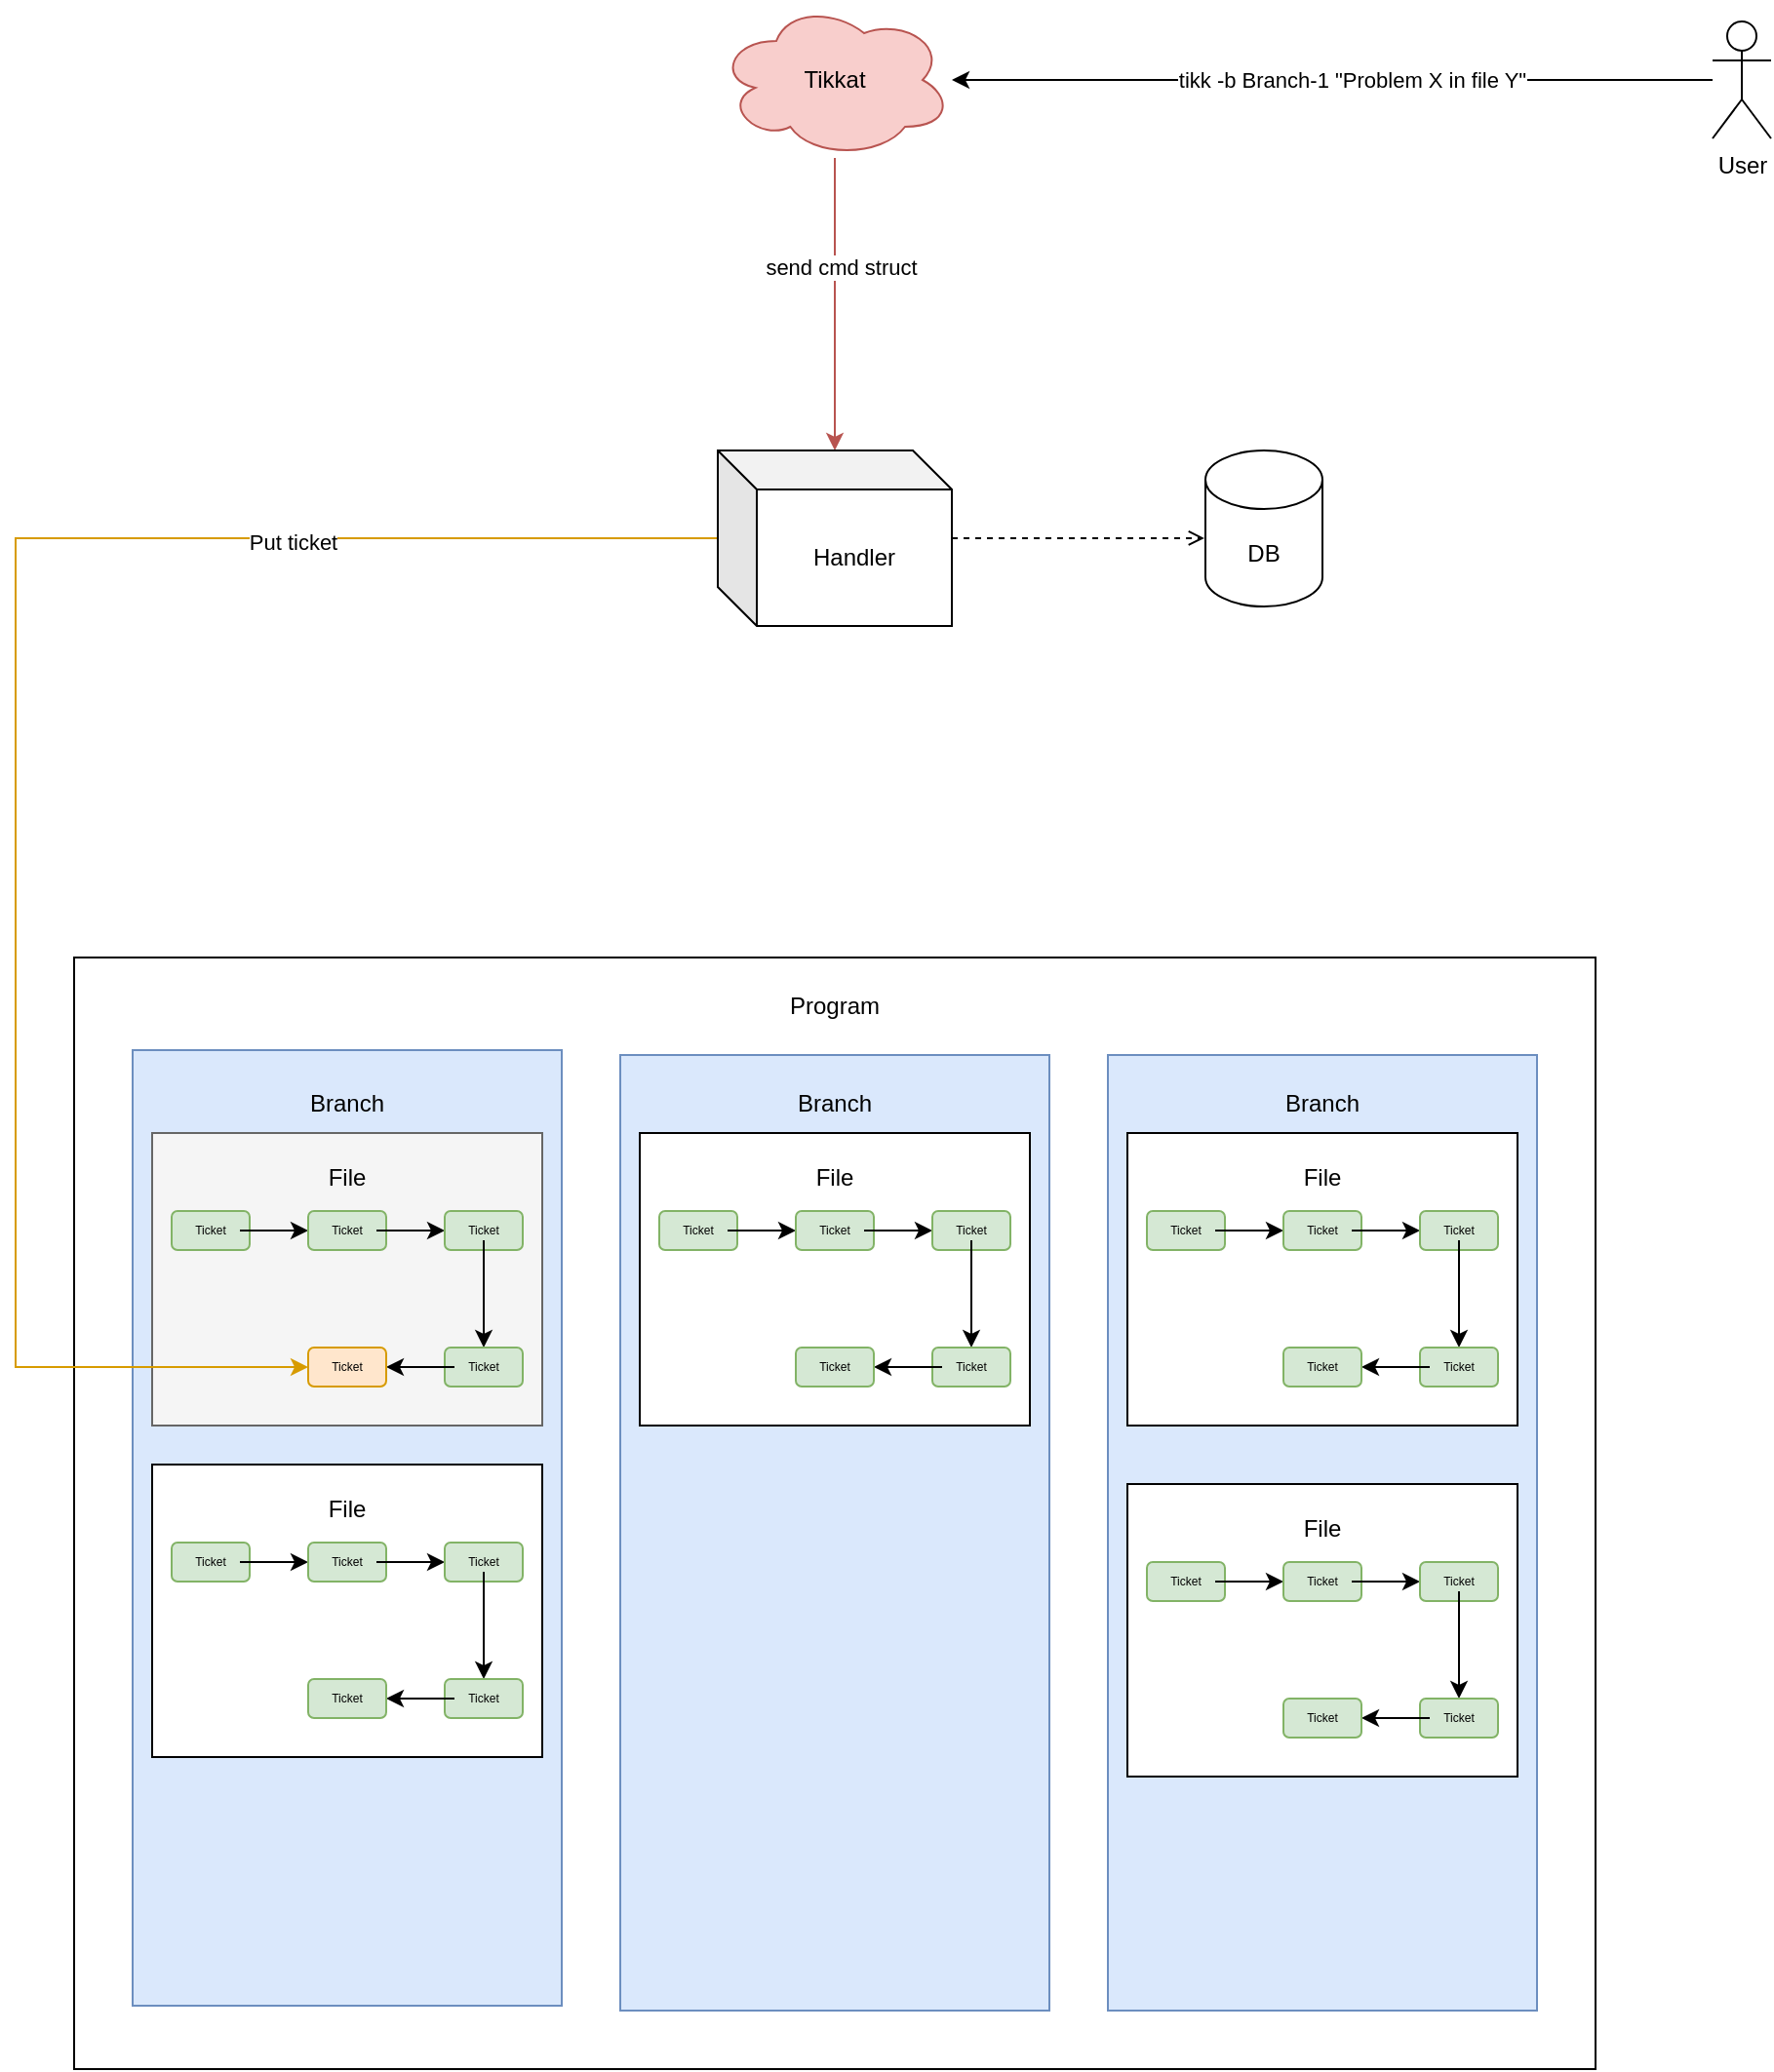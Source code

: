 <mxfile version="23.1.5" type="github">
  <diagram name="Página-1" id="MjYakeXHeJXZvlCBwQWo">
    <mxGraphModel dx="2390" dy="2427" grid="1" gridSize="10" guides="1" tooltips="1" connect="1" arrows="1" fold="1" page="1" pageScale="1" pageWidth="827" pageHeight="1169" math="0" shadow="0">
      <root>
        <mxCell id="0" />
        <mxCell id="1" parent="0" />
        <mxCell id="TjpsCxPV2xhsYt3LEjeR-2" value="" style="rounded=0;whiteSpace=wrap;html=1;glass=0;shadow=0;movable=0;resizable=0;rotatable=0;deletable=0;editable=0;locked=1;connectable=0;" vertex="1" parent="1">
          <mxGeometry x="100" y="-170" width="780" height="570" as="geometry" />
        </mxCell>
        <mxCell id="TjpsCxPV2xhsYt3LEjeR-1" value="Program" style="text;html=1;align=center;verticalAlign=middle;whiteSpace=wrap;rounded=0;movable=0;resizable=0;rotatable=0;deletable=0;editable=0;locked=1;connectable=0;" vertex="1" parent="1">
          <mxGeometry x="460" y="-160" width="60" height="30" as="geometry" />
        </mxCell>
        <mxCell id="TjpsCxPV2xhsYt3LEjeR-4" value="" style="rounded=0;whiteSpace=wrap;html=1;fillColor=#dae8fc;strokeColor=#6c8ebf;movable=0;resizable=0;rotatable=0;deletable=0;editable=0;locked=1;connectable=0;" vertex="1" parent="1">
          <mxGeometry x="130" y="-122.5" width="220" height="490" as="geometry" />
        </mxCell>
        <mxCell id="TjpsCxPV2xhsYt3LEjeR-5" value="" style="rounded=0;whiteSpace=wrap;html=1;fillColor=#dae8fc;strokeColor=#6c8ebf;movable=0;resizable=0;rotatable=0;deletable=0;editable=0;locked=1;connectable=0;" vertex="1" parent="1">
          <mxGeometry x="380" y="-120" width="220" height="490" as="geometry" />
        </mxCell>
        <mxCell id="TjpsCxPV2xhsYt3LEjeR-6" value="" style="rounded=0;whiteSpace=wrap;html=1;fillColor=#dae8fc;strokeColor=#6c8ebf;movable=0;resizable=0;rotatable=0;deletable=0;editable=0;locked=1;connectable=0;" vertex="1" parent="1">
          <mxGeometry x="630" y="-120" width="220" height="490" as="geometry" />
        </mxCell>
        <mxCell id="TjpsCxPV2xhsYt3LEjeR-7" value="Branch" style="text;html=1;align=center;verticalAlign=middle;whiteSpace=wrap;rounded=0;movable=0;resizable=0;rotatable=0;deletable=0;editable=0;locked=1;connectable=0;" vertex="1" parent="1">
          <mxGeometry x="210" y="-110" width="60" height="30" as="geometry" />
        </mxCell>
        <mxCell id="TjpsCxPV2xhsYt3LEjeR-8" value="Branch" style="text;html=1;align=center;verticalAlign=middle;whiteSpace=wrap;rounded=0;movable=0;resizable=0;rotatable=0;deletable=0;editable=0;locked=1;connectable=0;" vertex="1" parent="1">
          <mxGeometry x="460" y="-110" width="60" height="30" as="geometry" />
        </mxCell>
        <mxCell id="TjpsCxPV2xhsYt3LEjeR-20" value="" style="rounded=0;whiteSpace=wrap;html=1;movable=0;resizable=0;rotatable=0;deletable=0;editable=0;locked=1;connectable=0;" vertex="1" parent="1">
          <mxGeometry x="140" y="-80" width="200" height="150" as="geometry" />
        </mxCell>
        <mxCell id="TjpsCxPV2xhsYt3LEjeR-9" value="Branch" style="text;html=1;align=center;verticalAlign=middle;whiteSpace=wrap;rounded=0;movable=0;resizable=0;rotatable=0;deletable=0;editable=0;locked=1;connectable=0;" vertex="1" parent="1">
          <mxGeometry x="710" y="-110" width="60" height="30" as="geometry" />
        </mxCell>
        <mxCell id="TjpsCxPV2xhsYt3LEjeR-10" value="" style="rounded=1;whiteSpace=wrap;html=1;fillColor=#d5e8d4;strokeColor=#82b366;movable=0;resizable=0;rotatable=0;deletable=0;editable=0;locked=1;connectable=0;" vertex="1" parent="1">
          <mxGeometry x="150" y="-40" width="40" height="20" as="geometry" />
        </mxCell>
        <mxCell id="TjpsCxPV2xhsYt3LEjeR-24" style="edgeStyle=orthogonalEdgeStyle;rounded=0;orthogonalLoop=1;jettySize=auto;html=1;entryX=0;entryY=0.5;entryDx=0;entryDy=0;movable=0;resizable=0;rotatable=0;deletable=0;editable=0;locked=1;connectable=0;" edge="1" parent="1" source="TjpsCxPV2xhsYt3LEjeR-11" target="TjpsCxPV2xhsYt3LEjeR-12">
          <mxGeometry relative="1" as="geometry" />
        </mxCell>
        <mxCell id="TjpsCxPV2xhsYt3LEjeR-11" value="Ticket" style="text;html=1;align=center;verticalAlign=middle;whiteSpace=wrap;rounded=0;fontSize=6;movable=0;resizable=0;rotatable=0;deletable=0;editable=0;locked=1;connectable=0;" vertex="1" parent="1">
          <mxGeometry x="155" y="-35" width="30" height="10" as="geometry" />
        </mxCell>
        <mxCell id="TjpsCxPV2xhsYt3LEjeR-12" value="" style="rounded=1;whiteSpace=wrap;html=1;fillColor=#d5e8d4;strokeColor=#82b366;movable=0;resizable=0;rotatable=0;deletable=0;editable=0;locked=1;connectable=0;" vertex="1" parent="1">
          <mxGeometry x="220" y="-40" width="40" height="20" as="geometry" />
        </mxCell>
        <mxCell id="TjpsCxPV2xhsYt3LEjeR-27" style="edgeStyle=orthogonalEdgeStyle;rounded=0;orthogonalLoop=1;jettySize=auto;html=1;entryX=0;entryY=0.5;entryDx=0;entryDy=0;movable=0;resizable=0;rotatable=0;deletable=0;editable=0;locked=1;connectable=0;" edge="1" parent="1" source="TjpsCxPV2xhsYt3LEjeR-13" target="TjpsCxPV2xhsYt3LEjeR-14">
          <mxGeometry relative="1" as="geometry" />
        </mxCell>
        <mxCell id="TjpsCxPV2xhsYt3LEjeR-13" value="Ticket" style="text;html=1;align=center;verticalAlign=middle;whiteSpace=wrap;rounded=0;fontSize=6;movable=0;resizable=0;rotatable=0;deletable=0;editable=0;locked=1;connectable=0;" vertex="1" parent="1">
          <mxGeometry x="225" y="-35" width="30" height="10" as="geometry" />
        </mxCell>
        <mxCell id="TjpsCxPV2xhsYt3LEjeR-14" value="" style="rounded=1;whiteSpace=wrap;html=1;fillColor=#d5e8d4;strokeColor=#82b366;movable=0;resizable=0;rotatable=0;deletable=0;editable=0;locked=1;connectable=0;" vertex="1" parent="1">
          <mxGeometry x="290" y="-40" width="40" height="20" as="geometry" />
        </mxCell>
        <mxCell id="TjpsCxPV2xhsYt3LEjeR-28" style="edgeStyle=orthogonalEdgeStyle;rounded=0;orthogonalLoop=1;jettySize=auto;html=1;entryX=0.5;entryY=0;entryDx=0;entryDy=0;movable=0;resizable=0;rotatable=0;deletable=0;editable=0;locked=1;connectable=0;" edge="1" parent="1" source="TjpsCxPV2xhsYt3LEjeR-15" target="TjpsCxPV2xhsYt3LEjeR-16">
          <mxGeometry relative="1" as="geometry" />
        </mxCell>
        <mxCell id="TjpsCxPV2xhsYt3LEjeR-15" value="Ticket" style="text;html=1;align=center;verticalAlign=middle;whiteSpace=wrap;rounded=0;fontSize=6;movable=0;resizable=0;rotatable=0;deletable=0;editable=0;locked=1;connectable=0;" vertex="1" parent="1">
          <mxGeometry x="295" y="-35" width="30" height="10" as="geometry" />
        </mxCell>
        <mxCell id="TjpsCxPV2xhsYt3LEjeR-16" value="" style="rounded=1;whiteSpace=wrap;html=1;fillColor=#d5e8d4;strokeColor=#82b366;movable=0;resizable=0;rotatable=0;deletable=0;editable=0;locked=1;connectable=0;" vertex="1" parent="1">
          <mxGeometry x="290" y="30" width="40" height="20" as="geometry" />
        </mxCell>
        <mxCell id="TjpsCxPV2xhsYt3LEjeR-29" style="edgeStyle=orthogonalEdgeStyle;rounded=0;orthogonalLoop=1;jettySize=auto;html=1;entryX=1;entryY=0.5;entryDx=0;entryDy=0;movable=0;resizable=0;rotatable=0;deletable=0;editable=0;locked=1;connectable=0;" edge="1" parent="1" source="TjpsCxPV2xhsYt3LEjeR-17" target="TjpsCxPV2xhsYt3LEjeR-18">
          <mxGeometry relative="1" as="geometry" />
        </mxCell>
        <mxCell id="TjpsCxPV2xhsYt3LEjeR-17" value="Ticket" style="text;html=1;align=center;verticalAlign=middle;whiteSpace=wrap;rounded=0;fontSize=6;movable=0;resizable=0;rotatable=0;deletable=0;editable=0;locked=1;connectable=0;" vertex="1" parent="1">
          <mxGeometry x="295" y="35" width="30" height="10" as="geometry" />
        </mxCell>
        <mxCell id="TjpsCxPV2xhsYt3LEjeR-18" value="" style="rounded=1;whiteSpace=wrap;html=1;fillColor=#d5e8d4;strokeColor=#82b366;movable=0;resizable=0;rotatable=0;deletable=0;editable=0;locked=1;connectable=0;" vertex="1" parent="1">
          <mxGeometry x="220" y="30" width="40" height="20" as="geometry" />
        </mxCell>
        <mxCell id="TjpsCxPV2xhsYt3LEjeR-19" value="Ticket" style="text;html=1;align=center;verticalAlign=middle;whiteSpace=wrap;rounded=0;fontSize=6;movable=0;resizable=0;rotatable=0;deletable=0;editable=0;locked=1;connectable=0;" vertex="1" parent="1">
          <mxGeometry x="225" y="35" width="30" height="10" as="geometry" />
        </mxCell>
        <mxCell id="TjpsCxPV2xhsYt3LEjeR-22" value="File" style="text;html=1;align=center;verticalAlign=middle;whiteSpace=wrap;rounded=0;movable=0;resizable=0;rotatable=0;deletable=0;editable=0;locked=1;connectable=0;" vertex="1" parent="1">
          <mxGeometry x="215" y="-70" width="50" height="25" as="geometry" />
        </mxCell>
        <mxCell id="TjpsCxPV2xhsYt3LEjeR-30" value="" style="rounded=0;whiteSpace=wrap;html=1;movable=1;resizable=1;rotatable=1;deletable=1;editable=1;locked=0;connectable=1;fillColor=#f5f5f5;fontColor=#333333;strokeColor=#666666;" vertex="1" parent="1">
          <mxGeometry x="140" y="-80" width="200" height="150" as="geometry" />
        </mxCell>
        <mxCell id="TjpsCxPV2xhsYt3LEjeR-31" value="" style="rounded=1;whiteSpace=wrap;html=1;fillColor=#d5e8d4;strokeColor=#82b366;movable=0;resizable=0;rotatable=0;deletable=0;editable=0;locked=1;connectable=0;" vertex="1" parent="1">
          <mxGeometry x="150" y="-40" width="40" height="20" as="geometry" />
        </mxCell>
        <mxCell id="TjpsCxPV2xhsYt3LEjeR-32" style="edgeStyle=orthogonalEdgeStyle;rounded=0;orthogonalLoop=1;jettySize=auto;html=1;entryX=0;entryY=0.5;entryDx=0;entryDy=0;movable=0;resizable=0;rotatable=0;deletable=0;editable=0;locked=1;connectable=0;" edge="1" parent="1" source="TjpsCxPV2xhsYt3LEjeR-33" target="TjpsCxPV2xhsYt3LEjeR-34">
          <mxGeometry relative="1" as="geometry" />
        </mxCell>
        <mxCell id="TjpsCxPV2xhsYt3LEjeR-33" value="Ticket" style="text;html=1;align=center;verticalAlign=middle;whiteSpace=wrap;rounded=0;fontSize=6;movable=0;resizable=0;rotatable=0;deletable=0;editable=0;locked=1;connectable=0;" vertex="1" parent="1">
          <mxGeometry x="155" y="-35" width="30" height="10" as="geometry" />
        </mxCell>
        <mxCell id="TjpsCxPV2xhsYt3LEjeR-34" value="" style="rounded=1;whiteSpace=wrap;html=1;fillColor=#d5e8d4;strokeColor=#82b366;movable=0;resizable=0;rotatable=0;deletable=0;editable=0;locked=1;connectable=0;" vertex="1" parent="1">
          <mxGeometry x="220" y="-40" width="40" height="20" as="geometry" />
        </mxCell>
        <mxCell id="TjpsCxPV2xhsYt3LEjeR-35" style="edgeStyle=orthogonalEdgeStyle;rounded=0;orthogonalLoop=1;jettySize=auto;html=1;entryX=0;entryY=0.5;entryDx=0;entryDy=0;movable=0;resizable=0;rotatable=0;deletable=0;editable=0;locked=1;connectable=0;" edge="1" parent="1" source="TjpsCxPV2xhsYt3LEjeR-36" target="TjpsCxPV2xhsYt3LEjeR-37">
          <mxGeometry relative="1" as="geometry" />
        </mxCell>
        <mxCell id="TjpsCxPV2xhsYt3LEjeR-36" value="Ticket" style="text;html=1;align=center;verticalAlign=middle;whiteSpace=wrap;rounded=0;fontSize=6;movable=0;resizable=0;rotatable=0;deletable=0;editable=0;locked=1;connectable=0;" vertex="1" parent="1">
          <mxGeometry x="225" y="-35" width="30" height="10" as="geometry" />
        </mxCell>
        <mxCell id="TjpsCxPV2xhsYt3LEjeR-37" value="" style="rounded=1;whiteSpace=wrap;html=1;fillColor=#d5e8d4;strokeColor=#82b366;movable=0;resizable=0;rotatable=0;deletable=0;editable=0;locked=1;connectable=0;" vertex="1" parent="1">
          <mxGeometry x="290" y="-40" width="40" height="20" as="geometry" />
        </mxCell>
        <mxCell id="TjpsCxPV2xhsYt3LEjeR-38" style="edgeStyle=orthogonalEdgeStyle;rounded=0;orthogonalLoop=1;jettySize=auto;html=1;entryX=0.5;entryY=0;entryDx=0;entryDy=0;movable=0;resizable=0;rotatable=0;deletable=0;editable=0;locked=1;connectable=0;" edge="1" parent="1" source="TjpsCxPV2xhsYt3LEjeR-39" target="TjpsCxPV2xhsYt3LEjeR-40">
          <mxGeometry relative="1" as="geometry" />
        </mxCell>
        <mxCell id="TjpsCxPV2xhsYt3LEjeR-39" value="Ticket" style="text;html=1;align=center;verticalAlign=middle;whiteSpace=wrap;rounded=0;fontSize=6;movable=0;resizable=0;rotatable=0;deletable=0;editable=0;locked=1;connectable=0;" vertex="1" parent="1">
          <mxGeometry x="295" y="-35" width="30" height="10" as="geometry" />
        </mxCell>
        <mxCell id="TjpsCxPV2xhsYt3LEjeR-40" value="" style="rounded=1;whiteSpace=wrap;html=1;fillColor=#d5e8d4;strokeColor=#82b366;movable=0;resizable=0;rotatable=0;deletable=0;editable=0;locked=1;connectable=0;" vertex="1" parent="1">
          <mxGeometry x="290" y="30" width="40" height="20" as="geometry" />
        </mxCell>
        <mxCell id="TjpsCxPV2xhsYt3LEjeR-41" style="edgeStyle=orthogonalEdgeStyle;rounded=0;orthogonalLoop=1;jettySize=auto;html=1;entryX=1;entryY=0.5;entryDx=0;entryDy=0;movable=0;resizable=0;rotatable=0;deletable=0;editable=0;locked=1;connectable=0;" edge="1" parent="1" source="TjpsCxPV2xhsYt3LEjeR-42" target="TjpsCxPV2xhsYt3LEjeR-43">
          <mxGeometry relative="1" as="geometry" />
        </mxCell>
        <mxCell id="TjpsCxPV2xhsYt3LEjeR-42" value="Ticket" style="text;html=1;align=center;verticalAlign=middle;whiteSpace=wrap;rounded=0;fontSize=6;movable=0;resizable=0;rotatable=0;deletable=0;editable=0;locked=1;connectable=0;" vertex="1" parent="1">
          <mxGeometry x="295" y="35" width="30" height="10" as="geometry" />
        </mxCell>
        <mxCell id="TjpsCxPV2xhsYt3LEjeR-43" value="" style="rounded=1;whiteSpace=wrap;html=1;fillColor=#ffe6cc;strokeColor=#d79b00;movable=1;resizable=1;rotatable=1;deletable=1;editable=1;locked=0;connectable=1;" vertex="1" parent="1">
          <mxGeometry x="220" y="30" width="40" height="20" as="geometry" />
        </mxCell>
        <mxCell id="TjpsCxPV2xhsYt3LEjeR-44" value="Ticket" style="text;html=1;align=center;verticalAlign=middle;whiteSpace=wrap;rounded=0;fontSize=6;movable=0;resizable=0;rotatable=0;deletable=0;editable=0;locked=1;connectable=0;" vertex="1" parent="1">
          <mxGeometry x="225" y="35" width="30" height="10" as="geometry" />
        </mxCell>
        <mxCell id="TjpsCxPV2xhsYt3LEjeR-45" value="File" style="text;html=1;align=center;verticalAlign=middle;whiteSpace=wrap;rounded=0;movable=0;resizable=0;rotatable=0;deletable=0;editable=0;locked=1;connectable=0;" vertex="1" parent="1">
          <mxGeometry x="215" y="-70" width="50" height="25" as="geometry" />
        </mxCell>
        <mxCell id="TjpsCxPV2xhsYt3LEjeR-46" value="" style="rounded=0;whiteSpace=wrap;html=1;movable=0;resizable=0;rotatable=0;deletable=0;editable=0;locked=1;connectable=0;" vertex="1" parent="1">
          <mxGeometry x="140" y="90" width="200" height="150" as="geometry" />
        </mxCell>
        <mxCell id="TjpsCxPV2xhsYt3LEjeR-47" value="" style="rounded=1;whiteSpace=wrap;html=1;fillColor=#d5e8d4;strokeColor=#82b366;movable=0;resizable=0;rotatable=0;deletable=0;editable=0;locked=1;connectable=0;" vertex="1" parent="1">
          <mxGeometry x="150" y="130" width="40" height="20" as="geometry" />
        </mxCell>
        <mxCell id="TjpsCxPV2xhsYt3LEjeR-48" style="edgeStyle=orthogonalEdgeStyle;rounded=0;orthogonalLoop=1;jettySize=auto;html=1;entryX=0;entryY=0.5;entryDx=0;entryDy=0;movable=0;resizable=0;rotatable=0;deletable=0;editable=0;locked=1;connectable=0;" edge="1" parent="1" source="TjpsCxPV2xhsYt3LEjeR-49" target="TjpsCxPV2xhsYt3LEjeR-50">
          <mxGeometry relative="1" as="geometry" />
        </mxCell>
        <mxCell id="TjpsCxPV2xhsYt3LEjeR-49" value="Ticket" style="text;html=1;align=center;verticalAlign=middle;whiteSpace=wrap;rounded=0;fontSize=6;movable=0;resizable=0;rotatable=0;deletable=0;editable=0;locked=1;connectable=0;" vertex="1" parent="1">
          <mxGeometry x="155" y="135" width="30" height="10" as="geometry" />
        </mxCell>
        <mxCell id="TjpsCxPV2xhsYt3LEjeR-50" value="" style="rounded=1;whiteSpace=wrap;html=1;fillColor=#d5e8d4;strokeColor=#82b366;movable=0;resizable=0;rotatable=0;deletable=0;editable=0;locked=1;connectable=0;" vertex="1" parent="1">
          <mxGeometry x="220" y="130" width="40" height="20" as="geometry" />
        </mxCell>
        <mxCell id="TjpsCxPV2xhsYt3LEjeR-51" style="edgeStyle=orthogonalEdgeStyle;rounded=0;orthogonalLoop=1;jettySize=auto;html=1;entryX=0;entryY=0.5;entryDx=0;entryDy=0;movable=0;resizable=0;rotatable=0;deletable=0;editable=0;locked=1;connectable=0;" edge="1" parent="1" source="TjpsCxPV2xhsYt3LEjeR-52" target="TjpsCxPV2xhsYt3LEjeR-53">
          <mxGeometry relative="1" as="geometry" />
        </mxCell>
        <mxCell id="TjpsCxPV2xhsYt3LEjeR-52" value="Ticket" style="text;html=1;align=center;verticalAlign=middle;whiteSpace=wrap;rounded=0;fontSize=6;movable=0;resizable=0;rotatable=0;deletable=0;editable=0;locked=1;connectable=0;" vertex="1" parent="1">
          <mxGeometry x="225" y="135" width="30" height="10" as="geometry" />
        </mxCell>
        <mxCell id="TjpsCxPV2xhsYt3LEjeR-53" value="" style="rounded=1;whiteSpace=wrap;html=1;fillColor=#d5e8d4;strokeColor=#82b366;movable=0;resizable=0;rotatable=0;deletable=0;editable=0;locked=1;connectable=0;" vertex="1" parent="1">
          <mxGeometry x="290" y="130" width="40" height="20" as="geometry" />
        </mxCell>
        <mxCell id="TjpsCxPV2xhsYt3LEjeR-54" style="edgeStyle=orthogonalEdgeStyle;rounded=0;orthogonalLoop=1;jettySize=auto;html=1;entryX=0.5;entryY=0;entryDx=0;entryDy=0;movable=0;resizable=0;rotatable=0;deletable=0;editable=0;locked=1;connectable=0;" edge="1" parent="1" source="TjpsCxPV2xhsYt3LEjeR-55" target="TjpsCxPV2xhsYt3LEjeR-56">
          <mxGeometry relative="1" as="geometry" />
        </mxCell>
        <mxCell id="TjpsCxPV2xhsYt3LEjeR-55" value="Ticket" style="text;html=1;align=center;verticalAlign=middle;whiteSpace=wrap;rounded=0;fontSize=6;movable=0;resizable=0;rotatable=0;deletable=0;editable=0;locked=1;connectable=0;" vertex="1" parent="1">
          <mxGeometry x="295" y="135" width="30" height="10" as="geometry" />
        </mxCell>
        <mxCell id="TjpsCxPV2xhsYt3LEjeR-56" value="" style="rounded=1;whiteSpace=wrap;html=1;fillColor=#d5e8d4;strokeColor=#82b366;movable=0;resizable=0;rotatable=0;deletable=0;editable=0;locked=1;connectable=0;" vertex="1" parent="1">
          <mxGeometry x="290" y="200" width="40" height="20" as="geometry" />
        </mxCell>
        <mxCell id="TjpsCxPV2xhsYt3LEjeR-57" style="edgeStyle=orthogonalEdgeStyle;rounded=0;orthogonalLoop=1;jettySize=auto;html=1;entryX=1;entryY=0.5;entryDx=0;entryDy=0;movable=0;resizable=0;rotatable=0;deletable=0;editable=0;locked=1;connectable=0;" edge="1" parent="1" source="TjpsCxPV2xhsYt3LEjeR-58" target="TjpsCxPV2xhsYt3LEjeR-59">
          <mxGeometry relative="1" as="geometry" />
        </mxCell>
        <mxCell id="TjpsCxPV2xhsYt3LEjeR-58" value="Ticket" style="text;html=1;align=center;verticalAlign=middle;whiteSpace=wrap;rounded=0;fontSize=6;movable=0;resizable=0;rotatable=0;deletable=0;editable=0;locked=1;connectable=0;" vertex="1" parent="1">
          <mxGeometry x="295" y="205" width="30" height="10" as="geometry" />
        </mxCell>
        <mxCell id="TjpsCxPV2xhsYt3LEjeR-59" value="" style="rounded=1;whiteSpace=wrap;html=1;fillColor=#d5e8d4;strokeColor=#82b366;movable=0;resizable=0;rotatable=0;deletable=0;editable=0;locked=1;connectable=0;" vertex="1" parent="1">
          <mxGeometry x="220" y="200" width="40" height="20" as="geometry" />
        </mxCell>
        <mxCell id="TjpsCxPV2xhsYt3LEjeR-60" value="Ticket" style="text;html=1;align=center;verticalAlign=middle;whiteSpace=wrap;rounded=0;fontSize=6;movable=0;resizable=0;rotatable=0;deletable=0;editable=0;locked=1;connectable=0;" vertex="1" parent="1">
          <mxGeometry x="225" y="205" width="30" height="10" as="geometry" />
        </mxCell>
        <mxCell id="TjpsCxPV2xhsYt3LEjeR-61" value="File" style="text;html=1;align=center;verticalAlign=middle;whiteSpace=wrap;rounded=0;movable=0;resizable=0;rotatable=0;deletable=0;editable=0;locked=1;connectable=0;" vertex="1" parent="1">
          <mxGeometry x="215" y="100" width="50" height="25" as="geometry" />
        </mxCell>
        <mxCell id="TjpsCxPV2xhsYt3LEjeR-62" value="" style="rounded=0;whiteSpace=wrap;html=1;movable=0;resizable=0;rotatable=0;deletable=0;editable=0;locked=1;connectable=0;" vertex="1" parent="1">
          <mxGeometry x="390" y="-80" width="200" height="150" as="geometry" />
        </mxCell>
        <mxCell id="TjpsCxPV2xhsYt3LEjeR-63" value="" style="rounded=1;whiteSpace=wrap;html=1;fillColor=#d5e8d4;strokeColor=#82b366;movable=0;resizable=0;rotatable=0;deletable=0;editable=0;locked=1;connectable=0;" vertex="1" parent="1">
          <mxGeometry x="400" y="-40" width="40" height="20" as="geometry" />
        </mxCell>
        <mxCell id="TjpsCxPV2xhsYt3LEjeR-64" style="edgeStyle=orthogonalEdgeStyle;rounded=0;orthogonalLoop=1;jettySize=auto;html=1;entryX=0;entryY=0.5;entryDx=0;entryDy=0;movable=0;resizable=0;rotatable=0;deletable=0;editable=0;locked=1;connectable=0;" edge="1" parent="1" source="TjpsCxPV2xhsYt3LEjeR-65" target="TjpsCxPV2xhsYt3LEjeR-66">
          <mxGeometry relative="1" as="geometry" />
        </mxCell>
        <mxCell id="TjpsCxPV2xhsYt3LEjeR-65" value="Ticket" style="text;html=1;align=center;verticalAlign=middle;whiteSpace=wrap;rounded=0;fontSize=6;movable=0;resizable=0;rotatable=0;deletable=0;editable=0;locked=1;connectable=0;" vertex="1" parent="1">
          <mxGeometry x="405" y="-35" width="30" height="10" as="geometry" />
        </mxCell>
        <mxCell id="TjpsCxPV2xhsYt3LEjeR-66" value="" style="rounded=1;whiteSpace=wrap;html=1;fillColor=#d5e8d4;strokeColor=#82b366;movable=0;resizable=0;rotatable=0;deletable=0;editable=0;locked=1;connectable=0;" vertex="1" parent="1">
          <mxGeometry x="470" y="-40" width="40" height="20" as="geometry" />
        </mxCell>
        <mxCell id="TjpsCxPV2xhsYt3LEjeR-67" style="edgeStyle=orthogonalEdgeStyle;rounded=0;orthogonalLoop=1;jettySize=auto;html=1;entryX=0;entryY=0.5;entryDx=0;entryDy=0;movable=0;resizable=0;rotatable=0;deletable=0;editable=0;locked=1;connectable=0;" edge="1" parent="1" source="TjpsCxPV2xhsYt3LEjeR-68" target="TjpsCxPV2xhsYt3LEjeR-69">
          <mxGeometry relative="1" as="geometry" />
        </mxCell>
        <mxCell id="TjpsCxPV2xhsYt3LEjeR-68" value="Ticket" style="text;html=1;align=center;verticalAlign=middle;whiteSpace=wrap;rounded=0;fontSize=6;movable=0;resizable=0;rotatable=0;deletable=0;editable=0;locked=1;connectable=0;" vertex="1" parent="1">
          <mxGeometry x="475" y="-35" width="30" height="10" as="geometry" />
        </mxCell>
        <mxCell id="TjpsCxPV2xhsYt3LEjeR-69" value="" style="rounded=1;whiteSpace=wrap;html=1;fillColor=#d5e8d4;strokeColor=#82b366;movable=0;resizable=0;rotatable=0;deletable=0;editable=0;locked=1;connectable=0;" vertex="1" parent="1">
          <mxGeometry x="540" y="-40" width="40" height="20" as="geometry" />
        </mxCell>
        <mxCell id="TjpsCxPV2xhsYt3LEjeR-70" style="edgeStyle=orthogonalEdgeStyle;rounded=0;orthogonalLoop=1;jettySize=auto;html=1;entryX=0.5;entryY=0;entryDx=0;entryDy=0;movable=0;resizable=0;rotatable=0;deletable=0;editable=0;locked=1;connectable=0;" edge="1" parent="1" source="TjpsCxPV2xhsYt3LEjeR-71" target="TjpsCxPV2xhsYt3LEjeR-72">
          <mxGeometry relative="1" as="geometry" />
        </mxCell>
        <mxCell id="TjpsCxPV2xhsYt3LEjeR-71" value="Ticket" style="text;html=1;align=center;verticalAlign=middle;whiteSpace=wrap;rounded=0;fontSize=6;movable=0;resizable=0;rotatable=0;deletable=0;editable=0;locked=1;connectable=0;" vertex="1" parent="1">
          <mxGeometry x="545" y="-35" width="30" height="10" as="geometry" />
        </mxCell>
        <mxCell id="TjpsCxPV2xhsYt3LEjeR-72" value="" style="rounded=1;whiteSpace=wrap;html=1;fillColor=#d5e8d4;strokeColor=#82b366;movable=0;resizable=0;rotatable=0;deletable=0;editable=0;locked=1;connectable=0;" vertex="1" parent="1">
          <mxGeometry x="540" y="30" width="40" height="20" as="geometry" />
        </mxCell>
        <mxCell id="TjpsCxPV2xhsYt3LEjeR-73" style="edgeStyle=orthogonalEdgeStyle;rounded=0;orthogonalLoop=1;jettySize=auto;html=1;entryX=1;entryY=0.5;entryDx=0;entryDy=0;movable=0;resizable=0;rotatable=0;deletable=0;editable=0;locked=1;connectable=0;" edge="1" parent="1" source="TjpsCxPV2xhsYt3LEjeR-74" target="TjpsCxPV2xhsYt3LEjeR-75">
          <mxGeometry relative="1" as="geometry" />
        </mxCell>
        <mxCell id="TjpsCxPV2xhsYt3LEjeR-74" value="Ticket" style="text;html=1;align=center;verticalAlign=middle;whiteSpace=wrap;rounded=0;fontSize=6;movable=0;resizable=0;rotatable=0;deletable=0;editable=0;locked=1;connectable=0;" vertex="1" parent="1">
          <mxGeometry x="545" y="35" width="30" height="10" as="geometry" />
        </mxCell>
        <mxCell id="TjpsCxPV2xhsYt3LEjeR-75" value="" style="rounded=1;whiteSpace=wrap;html=1;fillColor=#d5e8d4;strokeColor=#82b366;movable=0;resizable=0;rotatable=0;deletable=0;editable=0;locked=1;connectable=0;" vertex="1" parent="1">
          <mxGeometry x="470" y="30" width="40" height="20" as="geometry" />
        </mxCell>
        <mxCell id="TjpsCxPV2xhsYt3LEjeR-76" value="Ticket" style="text;html=1;align=center;verticalAlign=middle;whiteSpace=wrap;rounded=0;fontSize=6;movable=0;resizable=0;rotatable=0;deletable=0;editable=0;locked=1;connectable=0;" vertex="1" parent="1">
          <mxGeometry x="475" y="35" width="30" height="10" as="geometry" />
        </mxCell>
        <mxCell id="TjpsCxPV2xhsYt3LEjeR-77" value="File" style="text;html=1;align=center;verticalAlign=middle;whiteSpace=wrap;rounded=0;movable=0;resizable=0;rotatable=0;deletable=0;editable=0;locked=1;connectable=0;" vertex="1" parent="1">
          <mxGeometry x="465" y="-70" width="50" height="25" as="geometry" />
        </mxCell>
        <mxCell id="TjpsCxPV2xhsYt3LEjeR-78" value="" style="rounded=0;whiteSpace=wrap;html=1;movable=0;resizable=0;rotatable=0;deletable=0;editable=0;locked=1;connectable=0;" vertex="1" parent="1">
          <mxGeometry x="640" y="-80" width="200" height="150" as="geometry" />
        </mxCell>
        <mxCell id="TjpsCxPV2xhsYt3LEjeR-79" value="" style="rounded=1;whiteSpace=wrap;html=1;fillColor=#d5e8d4;strokeColor=#82b366;movable=0;resizable=0;rotatable=0;deletable=0;editable=0;locked=1;connectable=0;" vertex="1" parent="1">
          <mxGeometry x="650" y="-40" width="40" height="20" as="geometry" />
        </mxCell>
        <mxCell id="TjpsCxPV2xhsYt3LEjeR-80" style="edgeStyle=orthogonalEdgeStyle;rounded=0;orthogonalLoop=1;jettySize=auto;html=1;entryX=0;entryY=0.5;entryDx=0;entryDy=0;movable=0;resizable=0;rotatable=0;deletable=0;editable=0;locked=1;connectable=0;" edge="1" parent="1" source="TjpsCxPV2xhsYt3LEjeR-81" target="TjpsCxPV2xhsYt3LEjeR-82">
          <mxGeometry relative="1" as="geometry" />
        </mxCell>
        <mxCell id="TjpsCxPV2xhsYt3LEjeR-81" value="Ticket" style="text;html=1;align=center;verticalAlign=middle;whiteSpace=wrap;rounded=0;fontSize=6;movable=0;resizable=0;rotatable=0;deletable=0;editable=0;locked=1;connectable=0;" vertex="1" parent="1">
          <mxGeometry x="655" y="-35" width="30" height="10" as="geometry" />
        </mxCell>
        <mxCell id="TjpsCxPV2xhsYt3LEjeR-82" value="" style="rounded=1;whiteSpace=wrap;html=1;fillColor=#d5e8d4;strokeColor=#82b366;movable=0;resizable=0;rotatable=0;deletable=0;editable=0;locked=1;connectable=0;" vertex="1" parent="1">
          <mxGeometry x="720" y="-40" width="40" height="20" as="geometry" />
        </mxCell>
        <mxCell id="TjpsCxPV2xhsYt3LEjeR-83" style="edgeStyle=orthogonalEdgeStyle;rounded=0;orthogonalLoop=1;jettySize=auto;html=1;entryX=0;entryY=0.5;entryDx=0;entryDy=0;movable=0;resizable=0;rotatable=0;deletable=0;editable=0;locked=1;connectable=0;" edge="1" parent="1" source="TjpsCxPV2xhsYt3LEjeR-84" target="TjpsCxPV2xhsYt3LEjeR-85">
          <mxGeometry relative="1" as="geometry" />
        </mxCell>
        <mxCell id="TjpsCxPV2xhsYt3LEjeR-84" value="Ticket" style="text;html=1;align=center;verticalAlign=middle;whiteSpace=wrap;rounded=0;fontSize=6;movable=0;resizable=0;rotatable=0;deletable=0;editable=0;locked=1;connectable=0;" vertex="1" parent="1">
          <mxGeometry x="725" y="-35" width="30" height="10" as="geometry" />
        </mxCell>
        <mxCell id="TjpsCxPV2xhsYt3LEjeR-85" value="" style="rounded=1;whiteSpace=wrap;html=1;fillColor=#d5e8d4;strokeColor=#82b366;movable=0;resizable=0;rotatable=0;deletable=0;editable=0;locked=1;connectable=0;" vertex="1" parent="1">
          <mxGeometry x="790" y="-40" width="40" height="20" as="geometry" />
        </mxCell>
        <mxCell id="TjpsCxPV2xhsYt3LEjeR-86" style="edgeStyle=orthogonalEdgeStyle;rounded=0;orthogonalLoop=1;jettySize=auto;html=1;entryX=0.5;entryY=0;entryDx=0;entryDy=0;movable=0;resizable=0;rotatable=0;deletable=0;editable=0;locked=1;connectable=0;" edge="1" parent="1" source="TjpsCxPV2xhsYt3LEjeR-87" target="TjpsCxPV2xhsYt3LEjeR-88">
          <mxGeometry relative="1" as="geometry" />
        </mxCell>
        <mxCell id="TjpsCxPV2xhsYt3LEjeR-87" value="Ticket" style="text;html=1;align=center;verticalAlign=middle;whiteSpace=wrap;rounded=0;fontSize=6;movable=0;resizable=0;rotatable=0;deletable=0;editable=0;locked=1;connectable=0;" vertex="1" parent="1">
          <mxGeometry x="795" y="-35" width="30" height="10" as="geometry" />
        </mxCell>
        <mxCell id="TjpsCxPV2xhsYt3LEjeR-88" value="" style="rounded=1;whiteSpace=wrap;html=1;fillColor=#d5e8d4;strokeColor=#82b366;movable=0;resizable=0;rotatable=0;deletable=0;editable=0;locked=1;connectable=0;" vertex="1" parent="1">
          <mxGeometry x="790" y="30" width="40" height="20" as="geometry" />
        </mxCell>
        <mxCell id="TjpsCxPV2xhsYt3LEjeR-89" style="edgeStyle=orthogonalEdgeStyle;rounded=0;orthogonalLoop=1;jettySize=auto;html=1;entryX=1;entryY=0.5;entryDx=0;entryDy=0;movable=0;resizable=0;rotatable=0;deletable=0;editable=0;locked=1;connectable=0;" edge="1" parent="1" source="TjpsCxPV2xhsYt3LEjeR-90" target="TjpsCxPV2xhsYt3LEjeR-91">
          <mxGeometry relative="1" as="geometry" />
        </mxCell>
        <mxCell id="TjpsCxPV2xhsYt3LEjeR-90" value="Ticket" style="text;html=1;align=center;verticalAlign=middle;whiteSpace=wrap;rounded=0;fontSize=6;movable=0;resizable=0;rotatable=0;deletable=0;editable=0;locked=1;connectable=0;" vertex="1" parent="1">
          <mxGeometry x="795" y="35" width="30" height="10" as="geometry" />
        </mxCell>
        <mxCell id="TjpsCxPV2xhsYt3LEjeR-91" value="" style="rounded=1;whiteSpace=wrap;html=1;fillColor=#d5e8d4;strokeColor=#82b366;movable=0;resizable=0;rotatable=0;deletable=0;editable=0;locked=1;connectable=0;" vertex="1" parent="1">
          <mxGeometry x="720" y="30" width="40" height="20" as="geometry" />
        </mxCell>
        <mxCell id="TjpsCxPV2xhsYt3LEjeR-92" value="Ticket" style="text;html=1;align=center;verticalAlign=middle;whiteSpace=wrap;rounded=0;fontSize=6;movable=0;resizable=0;rotatable=0;deletable=0;editable=0;locked=1;connectable=0;" vertex="1" parent="1">
          <mxGeometry x="725" y="35" width="30" height="10" as="geometry" />
        </mxCell>
        <mxCell id="TjpsCxPV2xhsYt3LEjeR-93" value="File" style="text;html=1;align=center;verticalAlign=middle;whiteSpace=wrap;rounded=0;movable=0;resizable=0;rotatable=0;deletable=0;editable=0;locked=1;connectable=0;" vertex="1" parent="1">
          <mxGeometry x="715" y="-70" width="50" height="25" as="geometry" />
        </mxCell>
        <mxCell id="TjpsCxPV2xhsYt3LEjeR-94" value="" style="rounded=0;whiteSpace=wrap;html=1;movable=0;resizable=0;rotatable=0;deletable=0;editable=0;locked=1;connectable=0;" vertex="1" parent="1">
          <mxGeometry x="640" y="100" width="200" height="150" as="geometry" />
        </mxCell>
        <mxCell id="TjpsCxPV2xhsYt3LEjeR-95" value="" style="rounded=1;whiteSpace=wrap;html=1;fillColor=#d5e8d4;strokeColor=#82b366;movable=0;resizable=0;rotatable=0;deletable=0;editable=0;locked=1;connectable=0;" vertex="1" parent="1">
          <mxGeometry x="650" y="140" width="40" height="20" as="geometry" />
        </mxCell>
        <mxCell id="TjpsCxPV2xhsYt3LEjeR-96" style="edgeStyle=orthogonalEdgeStyle;rounded=0;orthogonalLoop=1;jettySize=auto;html=1;entryX=0;entryY=0.5;entryDx=0;entryDy=0;movable=0;resizable=0;rotatable=0;deletable=0;editable=0;locked=1;connectable=0;" edge="1" parent="1" source="TjpsCxPV2xhsYt3LEjeR-97" target="TjpsCxPV2xhsYt3LEjeR-98">
          <mxGeometry relative="1" as="geometry" />
        </mxCell>
        <mxCell id="TjpsCxPV2xhsYt3LEjeR-97" value="Ticket" style="text;html=1;align=center;verticalAlign=middle;whiteSpace=wrap;rounded=0;fontSize=6;movable=0;resizable=0;rotatable=0;deletable=0;editable=0;locked=1;connectable=0;" vertex="1" parent="1">
          <mxGeometry x="655" y="145" width="30" height="10" as="geometry" />
        </mxCell>
        <mxCell id="TjpsCxPV2xhsYt3LEjeR-98" value="" style="rounded=1;whiteSpace=wrap;html=1;fillColor=#d5e8d4;strokeColor=#82b366;movable=0;resizable=0;rotatable=0;deletable=0;editable=0;locked=1;connectable=0;" vertex="1" parent="1">
          <mxGeometry x="720" y="140" width="40" height="20" as="geometry" />
        </mxCell>
        <mxCell id="TjpsCxPV2xhsYt3LEjeR-99" style="edgeStyle=orthogonalEdgeStyle;rounded=0;orthogonalLoop=1;jettySize=auto;html=1;entryX=0;entryY=0.5;entryDx=0;entryDy=0;movable=0;resizable=0;rotatable=0;deletable=0;editable=0;locked=1;connectable=0;" edge="1" parent="1" source="TjpsCxPV2xhsYt3LEjeR-100" target="TjpsCxPV2xhsYt3LEjeR-101">
          <mxGeometry relative="1" as="geometry" />
        </mxCell>
        <mxCell id="TjpsCxPV2xhsYt3LEjeR-100" value="Ticket" style="text;html=1;align=center;verticalAlign=middle;whiteSpace=wrap;rounded=0;fontSize=6;movable=0;resizable=0;rotatable=0;deletable=0;editable=0;locked=1;connectable=0;" vertex="1" parent="1">
          <mxGeometry x="725" y="145" width="30" height="10" as="geometry" />
        </mxCell>
        <mxCell id="TjpsCxPV2xhsYt3LEjeR-101" value="" style="rounded=1;whiteSpace=wrap;html=1;fillColor=#d5e8d4;strokeColor=#82b366;movable=0;resizable=0;rotatable=0;deletable=0;editable=0;locked=1;connectable=0;" vertex="1" parent="1">
          <mxGeometry x="790" y="140" width="40" height="20" as="geometry" />
        </mxCell>
        <mxCell id="TjpsCxPV2xhsYt3LEjeR-102" style="edgeStyle=orthogonalEdgeStyle;rounded=0;orthogonalLoop=1;jettySize=auto;html=1;entryX=0.5;entryY=0;entryDx=0;entryDy=0;movable=0;resizable=0;rotatable=0;deletable=0;editable=0;locked=1;connectable=0;" edge="1" parent="1" source="TjpsCxPV2xhsYt3LEjeR-103" target="TjpsCxPV2xhsYt3LEjeR-104">
          <mxGeometry relative="1" as="geometry" />
        </mxCell>
        <mxCell id="TjpsCxPV2xhsYt3LEjeR-103" value="Ticket" style="text;html=1;align=center;verticalAlign=middle;whiteSpace=wrap;rounded=0;fontSize=6;movable=0;resizable=0;rotatable=0;deletable=0;editable=0;locked=1;connectable=0;" vertex="1" parent="1">
          <mxGeometry x="795" y="145" width="30" height="10" as="geometry" />
        </mxCell>
        <mxCell id="TjpsCxPV2xhsYt3LEjeR-104" value="" style="rounded=1;whiteSpace=wrap;html=1;fillColor=#d5e8d4;strokeColor=#82b366;movable=0;resizable=0;rotatable=0;deletable=0;editable=0;locked=1;connectable=0;" vertex="1" parent="1">
          <mxGeometry x="790" y="210" width="40" height="20" as="geometry" />
        </mxCell>
        <mxCell id="TjpsCxPV2xhsYt3LEjeR-105" style="edgeStyle=orthogonalEdgeStyle;rounded=0;orthogonalLoop=1;jettySize=auto;html=1;entryX=1;entryY=0.5;entryDx=0;entryDy=0;movable=0;resizable=0;rotatable=0;deletable=0;editable=0;locked=1;connectable=0;" edge="1" parent="1" source="TjpsCxPV2xhsYt3LEjeR-106" target="TjpsCxPV2xhsYt3LEjeR-107">
          <mxGeometry relative="1" as="geometry" />
        </mxCell>
        <mxCell id="TjpsCxPV2xhsYt3LEjeR-106" value="Ticket" style="text;html=1;align=center;verticalAlign=middle;whiteSpace=wrap;rounded=0;fontSize=6;movable=0;resizable=0;rotatable=0;deletable=0;editable=0;locked=1;connectable=0;" vertex="1" parent="1">
          <mxGeometry x="795" y="215" width="30" height="10" as="geometry" />
        </mxCell>
        <mxCell id="TjpsCxPV2xhsYt3LEjeR-107" value="" style="rounded=1;whiteSpace=wrap;html=1;fillColor=#d5e8d4;strokeColor=#82b366;movable=0;resizable=0;rotatable=0;deletable=0;editable=0;locked=1;connectable=0;" vertex="1" parent="1">
          <mxGeometry x="720" y="210" width="40" height="20" as="geometry" />
        </mxCell>
        <mxCell id="TjpsCxPV2xhsYt3LEjeR-108" value="Ticket" style="text;html=1;align=center;verticalAlign=middle;whiteSpace=wrap;rounded=0;fontSize=6;movable=0;resizable=0;rotatable=0;deletable=0;editable=0;locked=1;connectable=0;" vertex="1" parent="1">
          <mxGeometry x="725" y="215" width="30" height="10" as="geometry" />
        </mxCell>
        <mxCell id="TjpsCxPV2xhsYt3LEjeR-109" value="File" style="text;html=1;align=center;verticalAlign=middle;whiteSpace=wrap;rounded=0;movable=0;resizable=0;rotatable=0;deletable=0;editable=0;locked=1;connectable=0;" vertex="1" parent="1">
          <mxGeometry x="715" y="110" width="50" height="25" as="geometry" />
        </mxCell>
        <mxCell id="TjpsCxPV2xhsYt3LEjeR-116" style="edgeStyle=orthogonalEdgeStyle;rounded=0;orthogonalLoop=1;jettySize=auto;html=1;fillColor=#f8cecc;strokeColor=#b85450;" edge="1" parent="1" source="TjpsCxPV2xhsYt3LEjeR-113" target="TjpsCxPV2xhsYt3LEjeR-115">
          <mxGeometry relative="1" as="geometry" />
        </mxCell>
        <mxCell id="TjpsCxPV2xhsYt3LEjeR-125" value="send cmd struct" style="edgeLabel;html=1;align=center;verticalAlign=middle;resizable=0;points=[];" vertex="1" connectable="0" parent="TjpsCxPV2xhsYt3LEjeR-116">
          <mxGeometry x="-0.259" y="3" relative="1" as="geometry">
            <mxPoint as="offset" />
          </mxGeometry>
        </mxCell>
        <mxCell id="TjpsCxPV2xhsYt3LEjeR-113" value="Tikkat" style="ellipse;shape=cloud;whiteSpace=wrap;html=1;fillColor=#f8cecc;strokeColor=#b85450;" vertex="1" parent="1">
          <mxGeometry x="430" y="-660" width="120" height="80" as="geometry" />
        </mxCell>
        <mxCell id="TjpsCxPV2xhsYt3LEjeR-117" style="edgeStyle=orthogonalEdgeStyle;rounded=0;orthogonalLoop=1;jettySize=auto;html=1;fillColor=#ffe6cc;strokeColor=#d79b00;" edge="1" parent="1" source="TjpsCxPV2xhsYt3LEjeR-115">
          <mxGeometry relative="1" as="geometry">
            <mxPoint x="220" y="40" as="targetPoint" />
            <Array as="points">
              <mxPoint x="70" y="-385" />
              <mxPoint x="70" y="40" />
            </Array>
          </mxGeometry>
        </mxCell>
        <mxCell id="TjpsCxPV2xhsYt3LEjeR-119" value="Put ticket" style="edgeLabel;html=1;align=center;verticalAlign=middle;resizable=0;points=[];" vertex="1" connectable="0" parent="TjpsCxPV2xhsYt3LEjeR-117">
          <mxGeometry x="-0.534" y="2" relative="1" as="geometry">
            <mxPoint as="offset" />
          </mxGeometry>
        </mxCell>
        <mxCell id="TjpsCxPV2xhsYt3LEjeR-115" value="Handler" style="shape=cube;whiteSpace=wrap;html=1;boundedLbl=1;backgroundOutline=1;darkOpacity=0.05;darkOpacity2=0.1;" vertex="1" parent="1">
          <mxGeometry x="430" y="-430" width="120" height="90" as="geometry" />
        </mxCell>
        <mxCell id="TjpsCxPV2xhsYt3LEjeR-121" style="edgeStyle=orthogonalEdgeStyle;rounded=0;orthogonalLoop=1;jettySize=auto;html=1;" edge="1" parent="1" source="TjpsCxPV2xhsYt3LEjeR-120" target="TjpsCxPV2xhsYt3LEjeR-113">
          <mxGeometry relative="1" as="geometry" />
        </mxCell>
        <mxCell id="TjpsCxPV2xhsYt3LEjeR-122" value="tikk -b Branch-1 &quot;Problem X in file Y&quot;" style="edgeLabel;html=1;align=center;verticalAlign=middle;resizable=0;points=[];" vertex="1" connectable="0" parent="TjpsCxPV2xhsYt3LEjeR-121">
          <mxGeometry x="0.298" y="-1" relative="1" as="geometry">
            <mxPoint x="68" y="1" as="offset" />
          </mxGeometry>
        </mxCell>
        <mxCell id="TjpsCxPV2xhsYt3LEjeR-120" value="User" style="shape=umlActor;verticalLabelPosition=bottom;verticalAlign=top;html=1;outlineConnect=0;" vertex="1" parent="1">
          <mxGeometry x="940" y="-650" width="30" height="60" as="geometry" />
        </mxCell>
        <mxCell id="TjpsCxPV2xhsYt3LEjeR-123" value="DB" style="shape=cylinder3;whiteSpace=wrap;html=1;boundedLbl=1;backgroundOutline=1;size=15;" vertex="1" parent="1">
          <mxGeometry x="680" y="-430" width="60" height="80" as="geometry" />
        </mxCell>
        <mxCell id="TjpsCxPV2xhsYt3LEjeR-124" style="edgeStyle=orthogonalEdgeStyle;rounded=0;orthogonalLoop=1;jettySize=auto;html=1;entryX=-0.009;entryY=0.562;entryDx=0;entryDy=0;entryPerimeter=0;dashed=1;endArrow=open;endFill=0;" edge="1" parent="1" source="TjpsCxPV2xhsYt3LEjeR-115" target="TjpsCxPV2xhsYt3LEjeR-123">
          <mxGeometry relative="1" as="geometry" />
        </mxCell>
      </root>
    </mxGraphModel>
  </diagram>
</mxfile>

